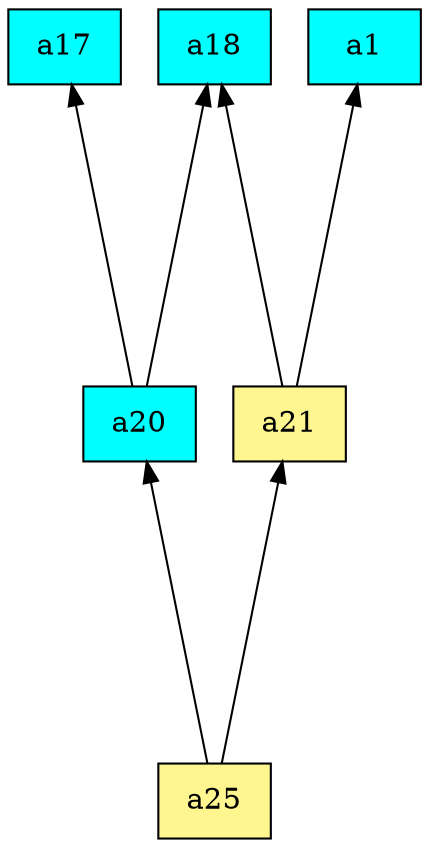 digraph G {
rankdir=BT;ranksep="2.0";
"a1" [shape=record,fillcolor=cyan,style=filled,label="{a1}"];
"a20" [shape=record,fillcolor=cyan,style=filled,label="{a20}"];
"a17" [shape=record,fillcolor=cyan,style=filled,label="{a17}"];
"a25" [shape=record,fillcolor=khaki1,style=filled,label="{a25}"];
"a18" [shape=record,fillcolor=cyan,style=filled,label="{a18}"];
"a21" [shape=record,fillcolor=khaki1,style=filled,label="{a21}"];
"a20" -> "a18"
"a20" -> "a17"
"a25" -> "a20"
"a25" -> "a21"
"a21" -> "a1"
"a21" -> "a18"
}